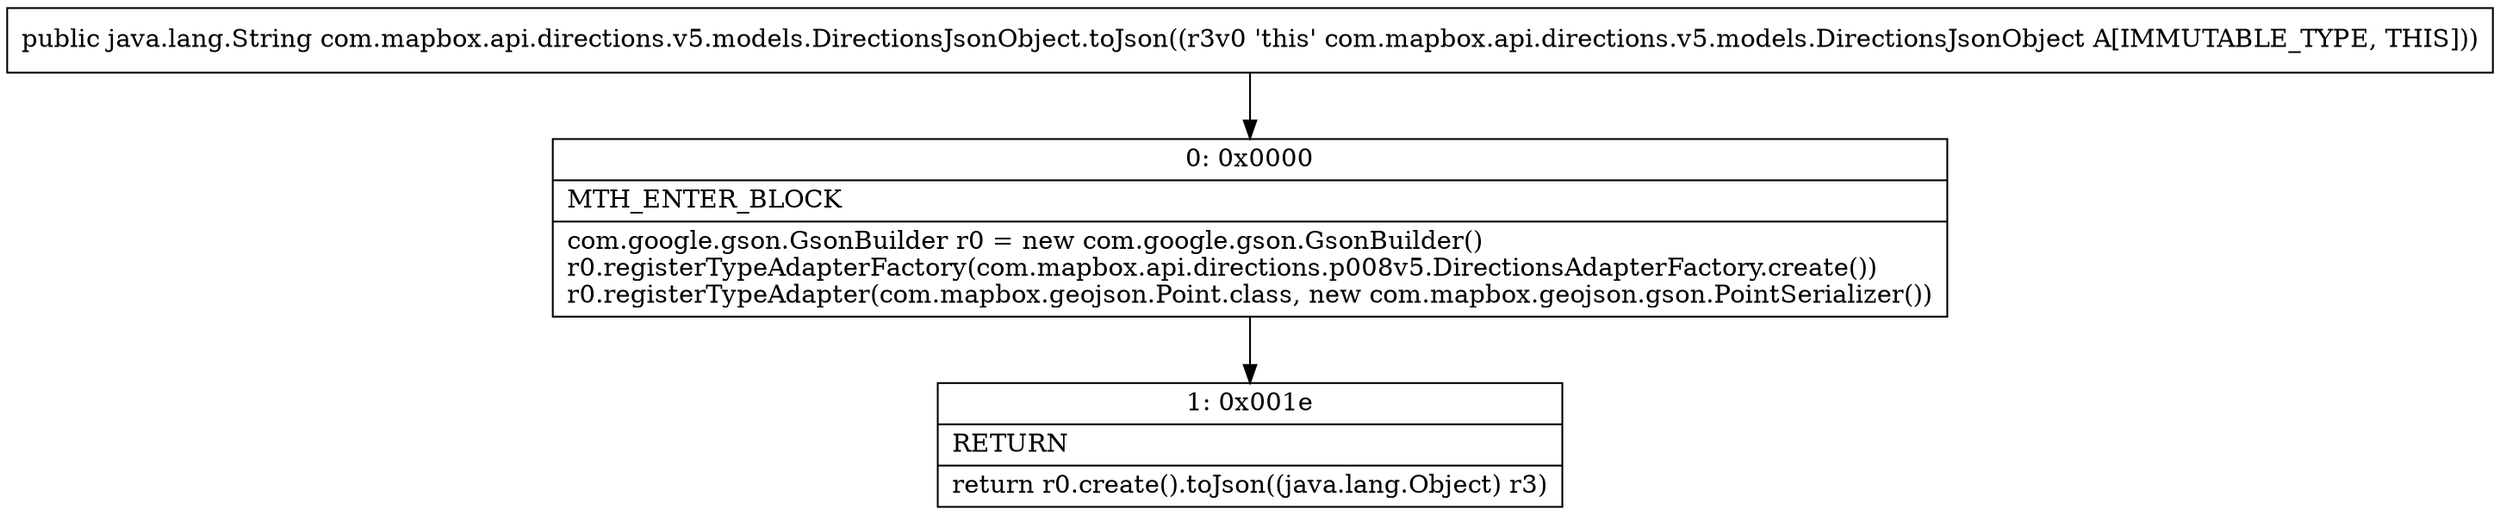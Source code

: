 digraph "CFG forcom.mapbox.api.directions.v5.models.DirectionsJsonObject.toJson()Ljava\/lang\/String;" {
Node_0 [shape=record,label="{0\:\ 0x0000|MTH_ENTER_BLOCK\l|com.google.gson.GsonBuilder r0 = new com.google.gson.GsonBuilder()\lr0.registerTypeAdapterFactory(com.mapbox.api.directions.p008v5.DirectionsAdapterFactory.create())\lr0.registerTypeAdapter(com.mapbox.geojson.Point.class, new com.mapbox.geojson.gson.PointSerializer())\l}"];
Node_1 [shape=record,label="{1\:\ 0x001e|RETURN\l|return r0.create().toJson((java.lang.Object) r3)\l}"];
MethodNode[shape=record,label="{public java.lang.String com.mapbox.api.directions.v5.models.DirectionsJsonObject.toJson((r3v0 'this' com.mapbox.api.directions.v5.models.DirectionsJsonObject A[IMMUTABLE_TYPE, THIS])) }"];
MethodNode -> Node_0;
Node_0 -> Node_1;
}


